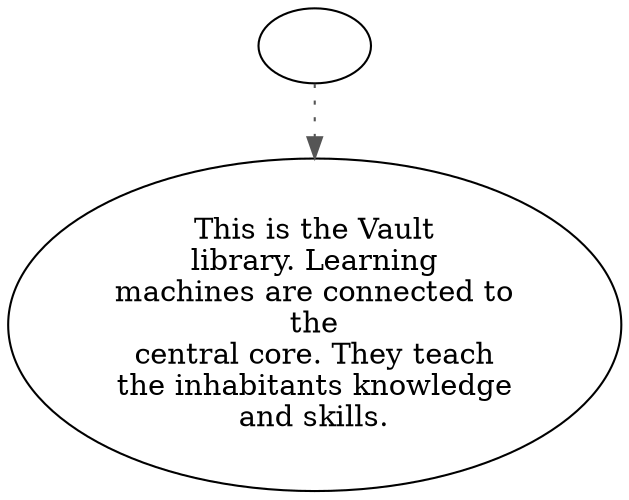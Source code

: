 digraph LIBRARY {
  "start" [style=filled       fillcolor="#FFFFFF"       color="#000000"]
  "start" -> "spatial_p_proc" [style=dotted color="#555555"]
  "start" [label=""]
  "spatial_p_proc" [style=filled       fillcolor="#FFFFFF"       color="#000000"]
  "spatial_p_proc" [label="This is the Vault\nlibrary. Learning\nmachines are connected to\nthe\ncentral core. They teach\nthe inhabitants knowledge\nand skills."]
}